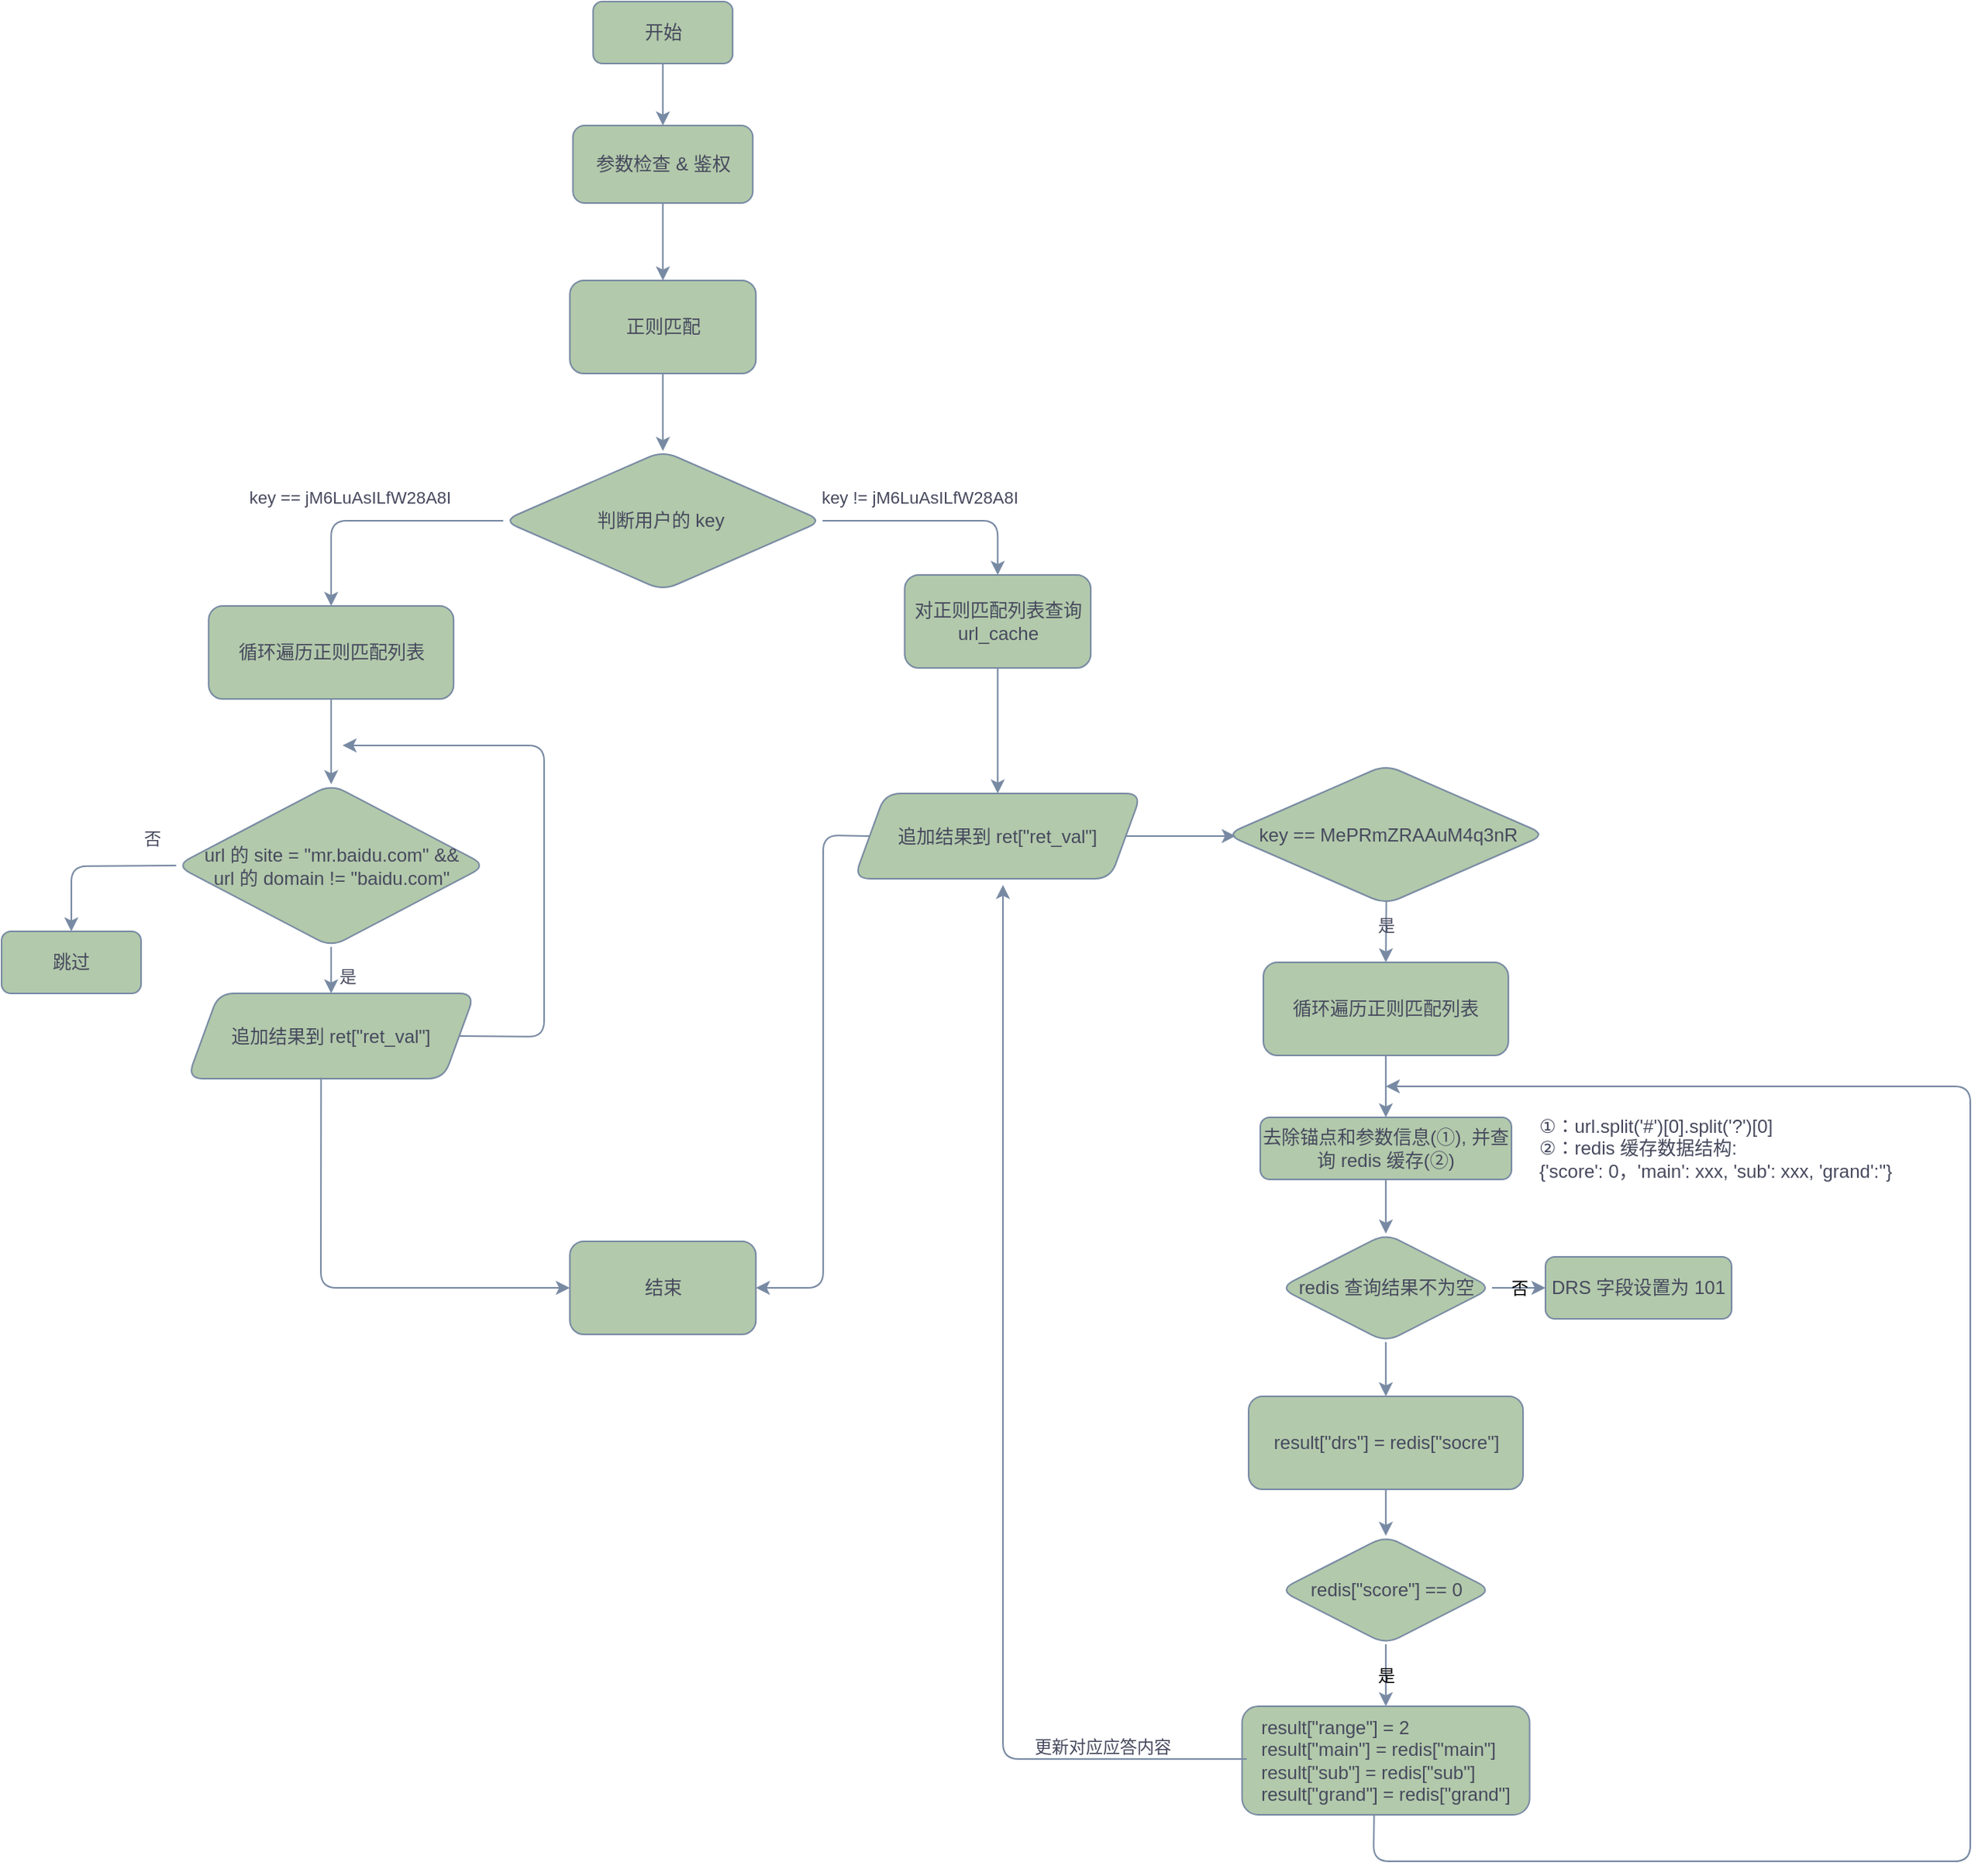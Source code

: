 <mxfile version="23.1.5" type="github">
  <diagram name="第 1 页" id="Cf3uCIYo55_KZimJEd9P">
    <mxGraphModel dx="1728" dy="934" grid="1" gridSize="10" guides="1" tooltips="1" connect="1" arrows="1" fold="1" page="1" pageScale="1" pageWidth="3300" pageHeight="4681" math="0" shadow="0">
      <root>
        <mxCell id="0" />
        <mxCell id="1" parent="0" />
        <mxCell id="BDwO3wF9fye51tHHUWiG-1" value="开始" style="rounded=1;whiteSpace=wrap;html=1;labelBackgroundColor=none;fillColor=#B2C9AB;strokeColor=#788AA3;fontColor=#46495D;" vertex="1" parent="1">
          <mxGeometry x="1041.62" y="90" width="90" height="40" as="geometry" />
        </mxCell>
        <mxCell id="BDwO3wF9fye51tHHUWiG-2" value="参数检查 &amp;amp; 鉴权" style="rounded=1;whiteSpace=wrap;html=1;labelBackgroundColor=none;fillColor=#B2C9AB;strokeColor=#788AA3;fontColor=#46495D;" vertex="1" parent="1">
          <mxGeometry x="1028.62" y="170" width="116" height="50" as="geometry" />
        </mxCell>
        <mxCell id="BDwO3wF9fye51tHHUWiG-3" value="" style="endArrow=classic;html=1;rounded=1;exitX=0.5;exitY=1;exitDx=0;exitDy=0;entryX=0.5;entryY=0;entryDx=0;entryDy=0;labelBackgroundColor=none;fontColor=default;strokeColor=#788AA3;" edge="1" parent="1" source="BDwO3wF9fye51tHHUWiG-1" target="BDwO3wF9fye51tHHUWiG-2">
          <mxGeometry width="50" height="50" relative="1" as="geometry">
            <mxPoint x="1172.62" y="400" as="sourcePoint" />
            <mxPoint x="1222.62" y="350" as="targetPoint" />
          </mxGeometry>
        </mxCell>
        <mxCell id="BDwO3wF9fye51tHHUWiG-4" value="正则匹配" style="rounded=1;whiteSpace=wrap;html=1;labelBackgroundColor=none;fillColor=#B2C9AB;strokeColor=#788AA3;fontColor=#46495D;" vertex="1" parent="1">
          <mxGeometry x="1026.62" y="270" width="120" height="60" as="geometry" />
        </mxCell>
        <mxCell id="BDwO3wF9fye51tHHUWiG-5" value="" style="endArrow=classic;html=1;rounded=1;exitX=0.5;exitY=1;exitDx=0;exitDy=0;entryX=0.5;entryY=0;entryDx=0;entryDy=0;labelBackgroundColor=none;fontColor=default;strokeColor=#788AA3;" edge="1" parent="1" source="BDwO3wF9fye51tHHUWiG-2" target="BDwO3wF9fye51tHHUWiG-4">
          <mxGeometry width="50" height="50" relative="1" as="geometry">
            <mxPoint x="1232.62" y="270" as="sourcePoint" />
            <mxPoint x="1282.62" y="220" as="targetPoint" />
          </mxGeometry>
        </mxCell>
        <mxCell id="BDwO3wF9fye51tHHUWiG-6" value="判断用户的 key&amp;nbsp;" style="rhombus;whiteSpace=wrap;html=1;labelBackgroundColor=none;rounded=1;fillColor=#B2C9AB;strokeColor=#788AA3;fontColor=#46495D;" vertex="1" parent="1">
          <mxGeometry x="983.62" y="380" width="206" height="90" as="geometry" />
        </mxCell>
        <mxCell id="BDwO3wF9fye51tHHUWiG-7" value="" style="endArrow=classic;html=1;rounded=1;exitX=0.5;exitY=1;exitDx=0;exitDy=0;entryX=0.5;entryY=0;entryDx=0;entryDy=0;labelBackgroundColor=none;fontColor=default;strokeColor=#788AA3;" edge="1" parent="1" source="BDwO3wF9fye51tHHUWiG-4" target="BDwO3wF9fye51tHHUWiG-6">
          <mxGeometry width="50" height="50" relative="1" as="geometry">
            <mxPoint x="1232.62" y="370" as="sourcePoint" />
            <mxPoint x="1282.62" y="320" as="targetPoint" />
          </mxGeometry>
        </mxCell>
        <mxCell id="BDwO3wF9fye51tHHUWiG-9" value="对正则匹配列表查询 url_cache" style="rounded=1;whiteSpace=wrap;html=1;labelBackgroundColor=none;fillColor=#B2C9AB;strokeColor=#788AA3;fontColor=#46495D;" vertex="1" parent="1">
          <mxGeometry x="1242.63" y="460" width="120" height="60" as="geometry" />
        </mxCell>
        <mxCell id="BDwO3wF9fye51tHHUWiG-10" value="" style="endArrow=classic;html=1;rounded=1;exitX=0;exitY=0.5;exitDx=0;exitDy=0;entryX=0.5;entryY=0;entryDx=0;entryDy=0;labelBackgroundColor=none;fontColor=default;strokeColor=#788AA3;" edge="1" parent="1" source="BDwO3wF9fye51tHHUWiG-6" target="BDwO3wF9fye51tHHUWiG-39">
          <mxGeometry width="50" height="50" relative="1" as="geometry">
            <mxPoint x="872.62" y="450" as="sourcePoint" />
            <mxPoint x="872.62" y="510" as="targetPoint" />
            <Array as="points">
              <mxPoint x="872.62" y="425" />
            </Array>
          </mxGeometry>
        </mxCell>
        <mxCell id="BDwO3wF9fye51tHHUWiG-14" value="key == jM6LuAsILfW28A8I&amp;nbsp;" style="edgeLabel;html=1;align=center;verticalAlign=middle;resizable=0;points=[];labelBackgroundColor=none;rounded=1;fontColor=#46495D;" vertex="1" connectable="0" parent="BDwO3wF9fye51tHHUWiG-10">
          <mxGeometry x="-0.143" y="-2" relative="1" as="geometry">
            <mxPoint x="-27" y="-13" as="offset" />
          </mxGeometry>
        </mxCell>
        <mxCell id="BDwO3wF9fye51tHHUWiG-11" value="" style="endArrow=classic;html=1;rounded=1;exitX=1;exitY=0.5;exitDx=0;exitDy=0;entryX=0.5;entryY=0;entryDx=0;entryDy=0;labelBackgroundColor=none;fontColor=default;strokeColor=#788AA3;" edge="1" parent="1" source="BDwO3wF9fye51tHHUWiG-6" target="BDwO3wF9fye51tHHUWiG-9">
          <mxGeometry width="50" height="50" relative="1" as="geometry">
            <mxPoint x="1062.62" y="610" as="sourcePoint" />
            <mxPoint x="1112.62" y="560" as="targetPoint" />
            <Array as="points">
              <mxPoint x="1302.62" y="425" />
            </Array>
          </mxGeometry>
        </mxCell>
        <mxCell id="BDwO3wF9fye51tHHUWiG-15" value="key != jM6LuAsILfW28A8I" style="edgeLabel;html=1;align=center;verticalAlign=middle;resizable=0;points=[];labelBackgroundColor=none;rounded=1;fontColor=#46495D;" vertex="1" connectable="0" parent="BDwO3wF9fye51tHHUWiG-11">
          <mxGeometry x="-0.566" y="1" relative="1" as="geometry">
            <mxPoint x="30" y="-14" as="offset" />
          </mxGeometry>
        </mxCell>
        <mxCell id="BDwO3wF9fye51tHHUWiG-16" value="url 的 site = &quot;mr.baidu.com&lt;span style=&quot;background-color: initial;&quot;&gt;&quot; &amp;amp;&amp;amp;&lt;br&gt;&lt;/span&gt;url 的 domain != &quot;baidu.com&lt;span style=&quot;background-color: initial;&quot;&gt;&quot;&lt;/span&gt;" style="rhombus;whiteSpace=wrap;html=1;labelBackgroundColor=none;rounded=1;fillColor=#B2C9AB;strokeColor=#788AA3;fontColor=#46495D;" vertex="1" parent="1">
          <mxGeometry x="772.63" y="595" width="200" height="105" as="geometry" />
        </mxCell>
        <mxCell id="BDwO3wF9fye51tHHUWiG-17" value="追加结果到 ret[&quot;ret_val&quot;]" style="shape=parallelogram;perimeter=parallelogramPerimeter;whiteSpace=wrap;html=1;fixedSize=1;labelBackgroundColor=none;rounded=1;fillColor=#B2C9AB;strokeColor=#788AA3;fontColor=#46495D;" vertex="1" parent="1">
          <mxGeometry x="780" y="730" width="185.25" height="55" as="geometry" />
        </mxCell>
        <mxCell id="BDwO3wF9fye51tHHUWiG-18" value="" style="endArrow=classic;html=1;rounded=1;exitX=0.5;exitY=1;exitDx=0;exitDy=0;entryX=0.5;entryY=0;entryDx=0;entryDy=0;labelBackgroundColor=none;fontColor=default;strokeColor=#788AA3;" edge="1" parent="1" source="BDwO3wF9fye51tHHUWiG-16" target="BDwO3wF9fye51tHHUWiG-17">
          <mxGeometry width="50" height="50" relative="1" as="geometry">
            <mxPoint x="1062.62" y="585" as="sourcePoint" />
            <mxPoint x="1112.62" y="535" as="targetPoint" />
            <Array as="points" />
          </mxGeometry>
        </mxCell>
        <mxCell id="BDwO3wF9fye51tHHUWiG-19" value="是" style="edgeLabel;html=1;align=center;verticalAlign=middle;resizable=0;points=[];labelBackgroundColor=none;rounded=1;fontColor=#46495D;" vertex="1" connectable="0" parent="BDwO3wF9fye51tHHUWiG-18">
          <mxGeometry x="-0.62" relative="1" as="geometry">
            <mxPoint x="10" y="13" as="offset" />
          </mxGeometry>
        </mxCell>
        <mxCell id="BDwO3wF9fye51tHHUWiG-21" value="跳过" style="rounded=1;whiteSpace=wrap;html=1;labelBackgroundColor=none;fillColor=#B2C9AB;strokeColor=#788AA3;fontColor=#46495D;" vertex="1" parent="1">
          <mxGeometry x="660" y="690" width="90" height="40" as="geometry" />
        </mxCell>
        <mxCell id="BDwO3wF9fye51tHHUWiG-22" value="" style="endArrow=classic;html=1;rounded=1;exitX=0;exitY=0.5;exitDx=0;exitDy=0;entryX=0.5;entryY=0;entryDx=0;entryDy=0;labelBackgroundColor=none;fontColor=default;strokeColor=#788AA3;" edge="1" parent="1" source="BDwO3wF9fye51tHHUWiG-16" target="BDwO3wF9fye51tHHUWiG-21">
          <mxGeometry width="50" height="50" relative="1" as="geometry">
            <mxPoint x="752.62" y="505" as="sourcePoint" />
            <mxPoint x="737.62" y="595" as="targetPoint" />
            <Array as="points">
              <mxPoint x="705" y="648" />
            </Array>
          </mxGeometry>
        </mxCell>
        <mxCell id="BDwO3wF9fye51tHHUWiG-23" value="否" style="edgeLabel;html=1;align=center;verticalAlign=middle;resizable=0;points=[];labelBackgroundColor=none;rounded=1;fontColor=#46495D;" vertex="1" connectable="0" parent="BDwO3wF9fye51tHHUWiG-22">
          <mxGeometry x="-0.713" y="-4" relative="1" as="geometry">
            <mxPoint y="-14" as="offset" />
          </mxGeometry>
        </mxCell>
        <mxCell id="BDwO3wF9fye51tHHUWiG-25" value="追加结果到 ret[&quot;ret_val&quot;]" style="shape=parallelogram;perimeter=parallelogramPerimeter;whiteSpace=wrap;html=1;fixedSize=1;labelBackgroundColor=none;rounded=1;fillColor=#B2C9AB;strokeColor=#788AA3;fontColor=#46495D;" vertex="1" parent="1">
          <mxGeometry x="1210" y="601" width="185.25" height="55" as="geometry" />
        </mxCell>
        <mxCell id="BDwO3wF9fye51tHHUWiG-26" value="" style="endArrow=classic;html=1;rounded=1;exitX=0.5;exitY=1;exitDx=0;exitDy=0;labelBackgroundColor=none;fontColor=default;strokeColor=#788AA3;" edge="1" parent="1" source="BDwO3wF9fye51tHHUWiG-9" target="BDwO3wF9fye51tHHUWiG-25">
          <mxGeometry width="50" height="50" relative="1" as="geometry">
            <mxPoint x="1392.62" y="550" as="sourcePoint" />
            <mxPoint x="1442.62" y="500" as="targetPoint" />
          </mxGeometry>
        </mxCell>
        <mxCell id="BDwO3wF9fye51tHHUWiG-27" value="&amp;nbsp;key == MePRmZRAAuM4q3nR" style="rhombus;whiteSpace=wrap;html=1;labelBackgroundColor=none;rounded=1;fillColor=#B2C9AB;strokeColor=#788AA3;fontColor=#46495D;" vertex="1" parent="1">
          <mxGeometry x="1450" y="582.5" width="206" height="90" as="geometry" />
        </mxCell>
        <mxCell id="BDwO3wF9fye51tHHUWiG-28" value="" style="endArrow=classic;html=1;rounded=1;exitX=1;exitY=0.5;exitDx=0;exitDy=0;entryX=0.03;entryY=0.511;entryDx=0;entryDy=0;labelBackgroundColor=none;fontColor=default;strokeColor=#788AA3;entryPerimeter=0;" edge="1" parent="1" source="BDwO3wF9fye51tHHUWiG-25" target="BDwO3wF9fye51tHHUWiG-27">
          <mxGeometry width="50" height="50" relative="1" as="geometry">
            <mxPoint x="1422.62" y="720" as="sourcePoint" />
            <mxPoint x="1302.62" y="690" as="targetPoint" />
          </mxGeometry>
        </mxCell>
        <mxCell id="BDwO3wF9fye51tHHUWiG-30" value="结束" style="rounded=1;whiteSpace=wrap;html=1;labelBackgroundColor=none;fillColor=#B2C9AB;strokeColor=#788AA3;fontColor=#46495D;" vertex="1" parent="1">
          <mxGeometry x="1026.62" y="890" width="120" height="60" as="geometry" />
        </mxCell>
        <mxCell id="BDwO3wF9fye51tHHUWiG-31" value="" style="endArrow=classic;html=1;rounded=1;exitX=1;exitY=0.5;exitDx=0;exitDy=0;labelBackgroundColor=none;fontColor=default;strokeColor=#788AA3;" edge="1" parent="1" source="BDwO3wF9fye51tHHUWiG-17">
          <mxGeometry width="50" height="50" relative="1" as="geometry">
            <mxPoint x="740" y="900" as="sourcePoint" />
            <mxPoint x="880" y="570" as="targetPoint" />
            <Array as="points">
              <mxPoint x="1010" y="758" />
              <mxPoint x="1010" y="570" />
            </Array>
          </mxGeometry>
        </mxCell>
        <mxCell id="BDwO3wF9fye51tHHUWiG-32" value="" style="endArrow=classic;html=1;rounded=1;strokeColor=#788AA3;fontColor=default;fillColor=#B2C9AB;exitX=0;exitY=0.5;exitDx=0;exitDy=0;entryX=1;entryY=0.5;entryDx=0;entryDy=0;labelBackgroundColor=none;" edge="1" parent="1">
          <mxGeometry width="50" height="50" relative="1" as="geometry">
            <mxPoint x="1220" y="628.5" as="sourcePoint" />
            <mxPoint x="1146.62" y="920.0" as="targetPoint" />
            <Array as="points">
              <mxPoint x="1190" y="628" />
              <mxPoint x="1190" y="920" />
            </Array>
          </mxGeometry>
        </mxCell>
        <mxCell id="BDwO3wF9fye51tHHUWiG-33" value="去除锚点和参数信息(①), 并查询 redis 缓存(②)" style="rounded=1;whiteSpace=wrap;html=1;labelBackgroundColor=none;fillColor=#B2C9AB;strokeColor=#788AA3;fontColor=#46495D;" vertex="1" parent="1">
          <mxGeometry x="1472" y="810" width="162" height="40" as="geometry" />
        </mxCell>
        <mxCell id="BDwO3wF9fye51tHHUWiG-34" value="" style="endArrow=classic;html=1;rounded=1;strokeColor=#788AA3;fontColor=default;fillColor=#B2C9AB;exitX=0.5;exitY=1;exitDx=0;exitDy=0;entryX=0.5;entryY=0;entryDx=0;entryDy=0;labelBackgroundColor=none;" edge="1" parent="1" target="BDwO3wF9fye51tHHUWiG-42">
          <mxGeometry width="50" height="50" relative="1" as="geometry">
            <mxPoint x="1553.3" y="670.22" as="sourcePoint" />
            <mxPoint x="1552.582" y="720.0" as="targetPoint" />
          </mxGeometry>
        </mxCell>
        <mxCell id="BDwO3wF9fye51tHHUWiG-48" value="是" style="edgeLabel;html=1;align=center;verticalAlign=middle;resizable=0;points=[];strokeColor=#788AA3;fontColor=#46495D;fillColor=#B2C9AB;labelBackgroundColor=none;rounded=1;" vertex="1" connectable="0" parent="BDwO3wF9fye51tHHUWiG-34">
          <mxGeometry x="-0.207" relative="1" as="geometry">
            <mxPoint as="offset" />
          </mxGeometry>
        </mxCell>
        <mxCell id="BDwO3wF9fye51tHHUWiG-35" value="①：url.split(&#39;#&#39;)[0].split(&#39;?&#39;)[0]&lt;br&gt;②：redis 缓存数据结构:&lt;br&gt;&lt;div data-slate-node=&quot;element&quot; style=&quot;padding-left: 0px;&quot; data-morpho-type=&quot;paragraph&quot; class=&quot;mp-paragraph-wrapper&quot;&gt;{&#39;score&#39;: 0，&#39;main&#39;: xxx, &#39;sub&#39;: xxx, &#39;grand&#39;:&#39;&#39;}&lt;/div&gt;" style="text;html=1;align=left;verticalAlign=middle;whiteSpace=wrap;rounded=1;fontColor=#46495D;labelBackgroundColor=none;" vertex="1" parent="1">
          <mxGeometry x="1650" y="807.5" width="240" height="45" as="geometry" />
        </mxCell>
        <mxCell id="BDwO3wF9fye51tHHUWiG-38" value="redis 查询结果不为空" style="rhombus;whiteSpace=wrap;html=1;strokeColor=#788AA3;fontColor=#46495D;fillColor=#B2C9AB;labelBackgroundColor=none;rounded=1;" vertex="1" parent="1">
          <mxGeometry x="1484.5" y="885" width="137" height="70" as="geometry" />
        </mxCell>
        <mxCell id="BDwO3wF9fye51tHHUWiG-39" value="循环遍历正则匹配列表" style="rounded=1;whiteSpace=wrap;html=1;strokeColor=#788AA3;fontColor=#46495D;fillColor=#B2C9AB;labelBackgroundColor=none;" vertex="1" parent="1">
          <mxGeometry x="793.62" y="480" width="158" height="60" as="geometry" />
        </mxCell>
        <mxCell id="BDwO3wF9fye51tHHUWiG-40" value="" style="endArrow=classic;html=1;rounded=1;strokeColor=#788AA3;fontColor=default;fillColor=#B2C9AB;exitX=0.5;exitY=1;exitDx=0;exitDy=0;entryX=0.5;entryY=0;entryDx=0;entryDy=0;labelBackgroundColor=none;" edge="1" parent="1" source="BDwO3wF9fye51tHHUWiG-39" target="BDwO3wF9fye51tHHUWiG-16">
          <mxGeometry width="50" height="50" relative="1" as="geometry">
            <mxPoint x="510" y="510" as="sourcePoint" />
            <mxPoint x="560" y="460" as="targetPoint" />
          </mxGeometry>
        </mxCell>
        <mxCell id="BDwO3wF9fye51tHHUWiG-41" value="" style="endArrow=classic;html=1;rounded=1;strokeColor=#788AA3;fontColor=default;fillColor=#B2C9AB;exitX=0.465;exitY=0.988;exitDx=0;exitDy=0;exitPerimeter=0;entryX=0;entryY=0.5;entryDx=0;entryDy=0;labelBackgroundColor=none;" edge="1" parent="1" source="BDwO3wF9fye51tHHUWiG-17" target="BDwO3wF9fye51tHHUWiG-30">
          <mxGeometry width="50" height="50" relative="1" as="geometry">
            <mxPoint x="867.761" y="819.995" as="sourcePoint" />
            <mxPoint x="951.62" y="934.83" as="targetPoint" />
            <Array as="points">
              <mxPoint x="866" y="920" />
            </Array>
          </mxGeometry>
        </mxCell>
        <mxCell id="BDwO3wF9fye51tHHUWiG-42" value="循环遍历正则匹配列表" style="rounded=1;whiteSpace=wrap;html=1;strokeColor=#788AA3;fontColor=#46495D;fillColor=#B2C9AB;labelBackgroundColor=none;" vertex="1" parent="1">
          <mxGeometry x="1474" y="710" width="158" height="60" as="geometry" />
        </mxCell>
        <mxCell id="BDwO3wF9fye51tHHUWiG-44" value="" style="endArrow=classic;html=1;rounded=1;strokeColor=#788AA3;fontColor=default;fillColor=#B2C9AB;exitX=0.5;exitY=1;exitDx=0;exitDy=0;entryX=0.5;entryY=0;entryDx=0;entryDy=0;labelBackgroundColor=none;" edge="1" parent="1" source="BDwO3wF9fye51tHHUWiG-42" target="BDwO3wF9fye51tHHUWiG-33">
          <mxGeometry width="50" height="50" relative="1" as="geometry">
            <mxPoint x="1740" y="670" as="sourcePoint" />
            <mxPoint x="1790" y="620" as="targetPoint" />
          </mxGeometry>
        </mxCell>
        <mxCell id="BDwO3wF9fye51tHHUWiG-45" value="DRS 字段设置为 101" style="rounded=1;whiteSpace=wrap;html=1;labelBackgroundColor=none;fillColor=#B2C9AB;strokeColor=#788AA3;fontColor=#46495D;" vertex="1" parent="1">
          <mxGeometry x="1656" y="900" width="120" height="40" as="geometry" />
        </mxCell>
        <mxCell id="BDwO3wF9fye51tHHUWiG-46" value="否" style="endArrow=classic;html=1;rounded=1;strokeColor=#788AA3;fontColor=default;fillColor=#B2C9AB;exitX=1;exitY=0.5;exitDx=0;exitDy=0;entryX=0;entryY=0.5;entryDx=0;entryDy=0;labelBackgroundColor=none;" edge="1" parent="1" source="BDwO3wF9fye51tHHUWiG-38" target="BDwO3wF9fye51tHHUWiG-45">
          <mxGeometry width="50" height="50" relative="1" as="geometry">
            <mxPoint x="1650" y="920.0" as="sourcePoint" />
            <mxPoint x="1683.5" y="1020" as="targetPoint" />
          </mxGeometry>
        </mxCell>
        <mxCell id="BDwO3wF9fye51tHHUWiG-47" value="" style="endArrow=classic;html=1;rounded=1;strokeColor=#788AA3;fontColor=default;fillColor=#B2C9AB;exitX=0.5;exitY=1;exitDx=0;exitDy=0;entryX=0.5;entryY=0;entryDx=0;entryDy=0;labelBackgroundColor=none;" edge="1" parent="1" source="BDwO3wF9fye51tHHUWiG-33" target="BDwO3wF9fye51tHHUWiG-38">
          <mxGeometry width="50" height="50" relative="1" as="geometry">
            <mxPoint x="1380" y="990" as="sourcePoint" />
            <mxPoint x="1430" y="940" as="targetPoint" />
          </mxGeometry>
        </mxCell>
        <mxCell id="BDwO3wF9fye51tHHUWiG-51" value="" style="endArrow=classic;html=1;rounded=1;strokeColor=#788AA3;fontColor=default;fillColor=#B2C9AB;exitX=0.5;exitY=1;exitDx=0;exitDy=0;entryX=0.5;entryY=0;entryDx=0;entryDy=0;labelBackgroundColor=none;" edge="1" parent="1" source="BDwO3wF9fye51tHHUWiG-38" target="BDwO3wF9fye51tHHUWiG-52">
          <mxGeometry width="50" height="50" relative="1" as="geometry">
            <mxPoint x="1170" y="830" as="sourcePoint" />
            <mxPoint x="1553" y="990.0" as="targetPoint" />
          </mxGeometry>
        </mxCell>
        <mxCell id="BDwO3wF9fye51tHHUWiG-52" value="result[&quot;drs&quot;] = redis[&quot;socre&quot;]" style="rounded=1;whiteSpace=wrap;html=1;strokeColor=#788AA3;fontColor=#46495D;fillColor=#B2C9AB;labelBackgroundColor=none;" vertex="1" parent="1">
          <mxGeometry x="1464.5" y="990" width="177" height="60" as="geometry" />
        </mxCell>
        <mxCell id="BDwO3wF9fye51tHHUWiG-53" value="redis[&quot;score&quot;] == 0" style="rhombus;whiteSpace=wrap;html=1;strokeColor=#788AA3;fontColor=#46495D;fillColor=#B2C9AB;labelBackgroundColor=none;rounded=1;" vertex="1" parent="1">
          <mxGeometry x="1484.5" y="1080" width="137" height="70" as="geometry" />
        </mxCell>
        <mxCell id="BDwO3wF9fye51tHHUWiG-54" value="" style="endArrow=classic;html=1;rounded=1;strokeColor=#788AA3;fontColor=default;fillColor=#B2C9AB;exitX=0.5;exitY=1;exitDx=0;exitDy=0;labelBackgroundColor=none;" edge="1" parent="1" source="BDwO3wF9fye51tHHUWiG-52" target="BDwO3wF9fye51tHHUWiG-53">
          <mxGeometry width="50" height="50" relative="1" as="geometry">
            <mxPoint x="1390" y="1050" as="sourcePoint" />
            <mxPoint x="1440" y="1000" as="targetPoint" />
          </mxGeometry>
        </mxCell>
        <mxCell id="BDwO3wF9fye51tHHUWiG-55" value="&lt;div style=&quot;text-align: left;&quot;&gt;&lt;span style=&quot;background-color: initial;&quot;&gt;result[&quot;range&quot;] = 2&lt;/span&gt;&lt;/div&gt;&lt;div style=&quot;text-align: left;&quot;&gt;&lt;span style=&quot;background-color: initial;&quot;&gt;result[&quot;main&quot;] = redis[&quot;main&quot;]&lt;/span&gt;&lt;/div&gt;&lt;div style=&quot;text-align: left;&quot;&gt;&lt;span style=&quot;background-color: initial;&quot;&gt;result[&quot;sub&quot;] = redis[&quot;sub&quot;]&lt;/span&gt;&lt;/div&gt;result[&quot;grand&quot;] = redis[&quot;grand&quot;]" style="rounded=1;whiteSpace=wrap;html=1;strokeColor=#788AA3;fontColor=#46495D;fillColor=#B2C9AB;labelBackgroundColor=none;" vertex="1" parent="1">
          <mxGeometry x="1460.25" y="1190" width="185.5" height="70" as="geometry" />
        </mxCell>
        <mxCell id="BDwO3wF9fye51tHHUWiG-56" value="是" style="endArrow=classic;html=1;rounded=1;strokeColor=#788AA3;fontColor=default;fillColor=#B2C9AB;exitX=0.5;exitY=1;exitDx=0;exitDy=0;entryX=0.5;entryY=0;entryDx=0;entryDy=0;labelBackgroundColor=none;" edge="1" parent="1" source="BDwO3wF9fye51tHHUWiG-53" target="BDwO3wF9fye51tHHUWiG-55">
          <mxGeometry width="50" height="50" relative="1" as="geometry">
            <mxPoint x="1730" y="1170" as="sourcePoint" />
            <mxPoint x="1780" y="1120" as="targetPoint" />
          </mxGeometry>
        </mxCell>
        <mxCell id="BDwO3wF9fye51tHHUWiG-57" value="" style="endArrow=classic;html=1;rounded=1;strokeColor=#788AA3;fontColor=default;fillColor=#B2C9AB;exitX=0.459;exitY=0.996;exitDx=0;exitDy=0;exitPerimeter=0;labelBackgroundColor=none;" edge="1" parent="1" source="BDwO3wF9fye51tHHUWiG-55">
          <mxGeometry width="50" height="50" relative="1" as="geometry">
            <mxPoint x="1600" y="1340" as="sourcePoint" />
            <mxPoint x="1553" y="790" as="targetPoint" />
            <Array as="points">
              <mxPoint x="1545" y="1290" />
              <mxPoint x="1930" y="1290" />
              <mxPoint x="1930" y="790" />
            </Array>
          </mxGeometry>
        </mxCell>
        <mxCell id="BDwO3wF9fye51tHHUWiG-58" value="" style="endArrow=classic;html=1;rounded=1;strokeColor=#788AA3;fontColor=default;fillColor=#B2C9AB;exitX=0;exitY=0.5;exitDx=0;exitDy=0;labelBackgroundColor=none;" edge="1" parent="1">
          <mxGeometry width="50" height="50" relative="1" as="geometry">
            <mxPoint x="1463.25" y="1224" as="sourcePoint" />
            <mxPoint x="1306" y="660" as="targetPoint" />
            <Array as="points">
              <mxPoint x="1306" y="1224" />
            </Array>
          </mxGeometry>
        </mxCell>
        <mxCell id="BDwO3wF9fye51tHHUWiG-59" value="更新对应应答内容" style="edgeLabel;html=1;align=center;verticalAlign=middle;resizable=0;points=[];strokeColor=#788AA3;fontColor=#46495D;fillColor=#B2C9AB;labelBackgroundColor=none;rounded=1;" vertex="1" connectable="0" parent="BDwO3wF9fye51tHHUWiG-58">
          <mxGeometry x="0.326" y="3" relative="1" as="geometry">
            <mxPoint x="67" y="312" as="offset" />
          </mxGeometry>
        </mxCell>
      </root>
    </mxGraphModel>
  </diagram>
</mxfile>
